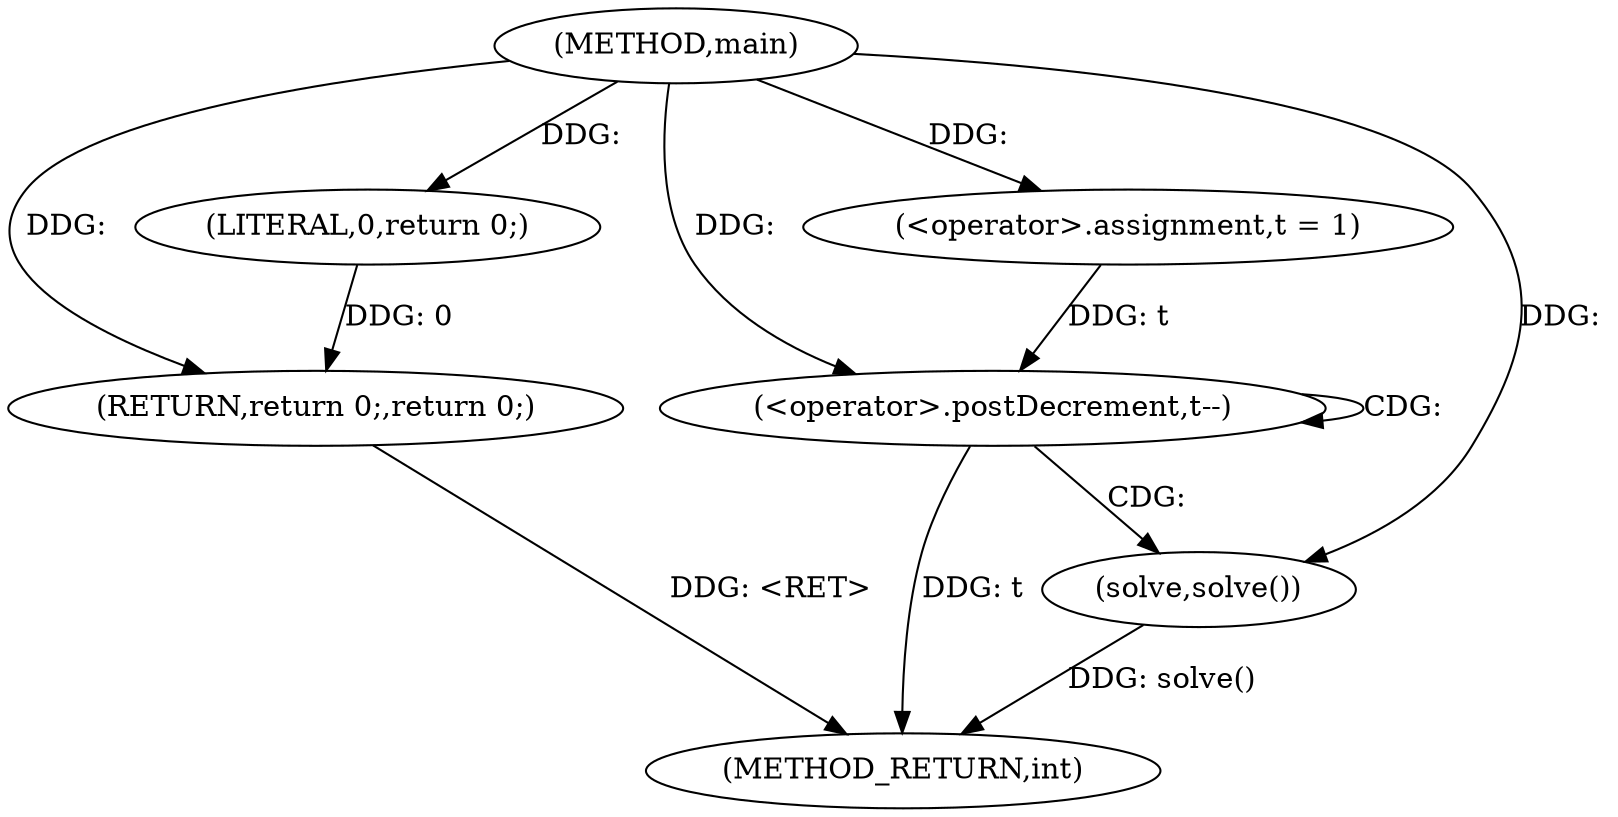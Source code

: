 digraph "main" {  
"1000253" [label = "(METHOD,main)" ]
"1000265" [label = "(METHOD_RETURN,int)" ]
"1000256" [label = "(<operator>.assignment,t = 1)" ]
"1000263" [label = "(RETURN,return 0;,return 0;)" ]
"1000260" [label = "(<operator>.postDecrement,t--)" ]
"1000262" [label = "(solve,solve())" ]
"1000264" [label = "(LITERAL,0,return 0;)" ]
  "1000263" -> "1000265"  [ label = "DDG: <RET>"] 
  "1000260" -> "1000265"  [ label = "DDG: t"] 
  "1000262" -> "1000265"  [ label = "DDG: solve()"] 
  "1000253" -> "1000256"  [ label = "DDG: "] 
  "1000264" -> "1000263"  [ label = "DDG: 0"] 
  "1000253" -> "1000263"  [ label = "DDG: "] 
  "1000253" -> "1000262"  [ label = "DDG: "] 
  "1000253" -> "1000264"  [ label = "DDG: "] 
  "1000256" -> "1000260"  [ label = "DDG: t"] 
  "1000253" -> "1000260"  [ label = "DDG: "] 
  "1000260" -> "1000262"  [ label = "CDG: "] 
  "1000260" -> "1000260"  [ label = "CDG: "] 
}
